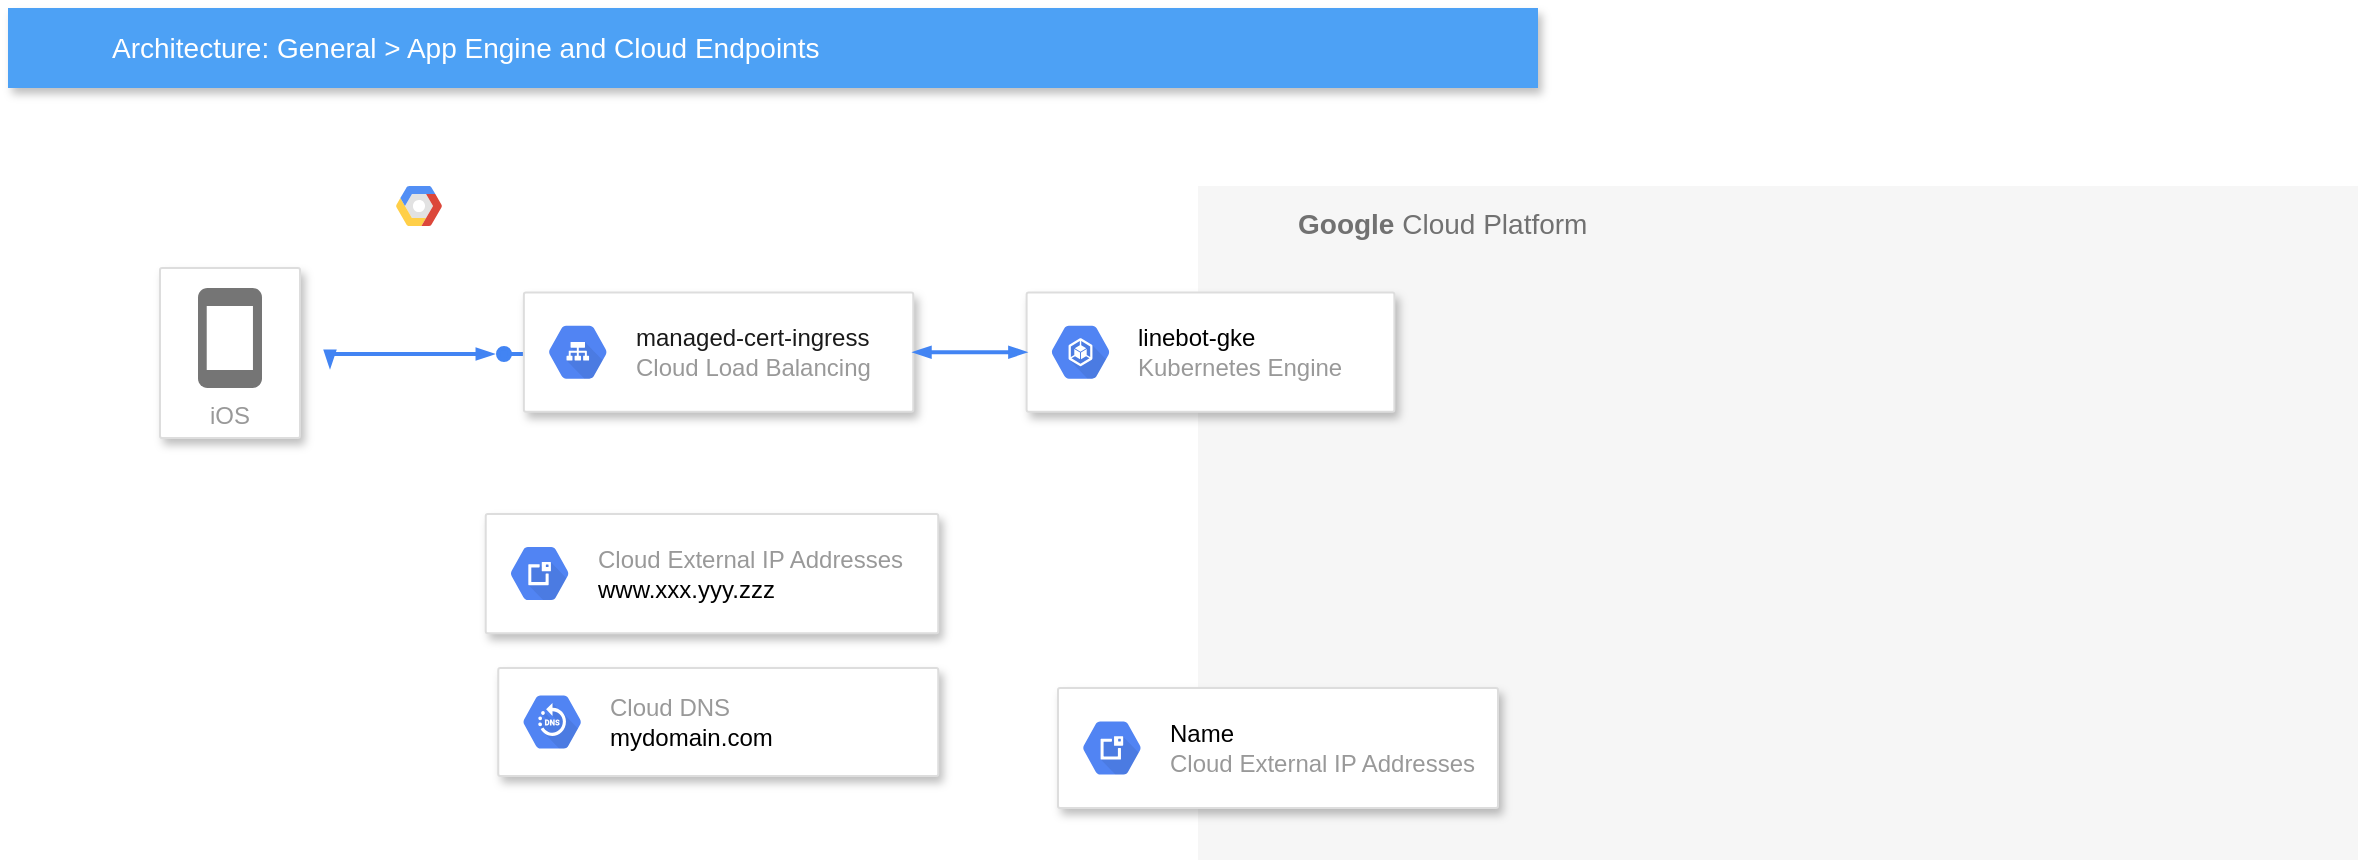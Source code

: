 <mxfile version="17.4.0" type="github">
  <diagram id="f106602c-feb2-e66a-4537-3a34d633f6aa" name="Page-1">
    <mxGraphModel dx="1186" dy="618" grid="1" gridSize="10" guides="1" tooltips="1" connect="1" arrows="1" fold="1" page="1" pageScale="1" pageWidth="1169" pageHeight="827" background="none" math="0" shadow="0">
      <root>
        <mxCell id="0" />
        <mxCell id="1" parent="0" />
        <mxCell id="14" value="&lt;b&gt;Google &lt;/b&gt;Cloud Platform" style="fillColor=#F6F6F6;strokeColor=none;shadow=0;gradientColor=none;fontSize=14;align=left;spacing=10;fontColor=#717171;9E9E9E;verticalAlign=top;spacingTop=-4;fontStyle=0;spacingLeft=40;html=1;container=0;" parent="1" vertex="1">
          <mxGeometry x="680" y="129" width="580" height="337" as="geometry" />
        </mxCell>
        <mxCell id="2" value="Architecture: General &amp;gt; App Engine and Cloud Endpoints" style="fillColor=#4DA1F5;strokeColor=none;shadow=1;gradientColor=none;fontSize=14;align=left;spacingLeft=50;fontColor=#ffffff;html=1;" parent="1" vertex="1">
          <mxGeometry x="85" y="40" width="765" height="40" as="geometry" />
        </mxCell>
        <mxCell id="8" value="" style="edgeStyle=elbowEdgeStyle;fontSize=12;html=1;endArrow=oval;endFill=1;rounded=0;strokeWidth=2;endSize=6;startSize=4;dashed=0;strokeColor=#4284F3;elbow=vertical;" parent="1" edge="1">
          <mxGeometry width="100" relative="1" as="geometry">
            <mxPoint x="213" y="212.94" as="sourcePoint" />
            <mxPoint x="223" y="213" as="targetPoint" />
          </mxGeometry>
        </mxCell>
        <mxCell id="18" value="" style="edgeStyle=orthogonalEdgeStyle;fontSize=12;html=1;endArrow=blockThin;endFill=1;rounded=0;strokeWidth=2;endSize=4;startSize=4;dashed=0;strokeColor=#4284F3;startArrow=blockThin;startFill=1;" parent="1" edge="1">
          <mxGeometry width="100" relative="1" as="geometry">
            <mxPoint x="246" y="220" as="sourcePoint" />
            <mxPoint x="328" y="213" as="targetPoint" />
            <Array as="points">
              <mxPoint x="281" y="213" />
              <mxPoint x="281" y="213" />
            </Array>
          </mxGeometry>
        </mxCell>
        <mxCell id="21" value="" style="edgeStyle=orthogonalEdgeStyle;fontSize=12;html=1;endArrow=oval;endFill=1;rounded=0;strokeWidth=2;endSize=6;startSize=4;dashed=0;strokeColor=#4284F3;" parent="1" edge="1">
          <mxGeometry width="100" relative="1" as="geometry">
            <mxPoint x="343" y="213" as="sourcePoint" />
            <mxPoint x="332.99" y="212.913" as="targetPoint" />
          </mxGeometry>
        </mxCell>
        <mxCell id="6" value="iOS" style="strokeColor=#dddddd;fillColor=#ffffff;shadow=1;strokeWidth=1;rounded=1;absoluteArcSize=1;arcSize=2;labelPosition=center;verticalLabelPosition=middle;align=center;verticalAlign=bottom;spacingLeft=0;fontColor=#999999;fontSize=12;whiteSpace=wrap;spacingBottom=2;html=1;" parent="1" vertex="1">
          <mxGeometry x="161" y="170" width="70" height="85" as="geometry" />
        </mxCell>
        <mxCell id="7" value="" style="dashed=0;html=1;fillColor=#757575;strokeColor=none;shape=mxgraph.gcp2.phone;part=1;" parent="6" vertex="1">
          <mxGeometry x="0.5" width="32" height="50" relative="1" as="geometry">
            <mxPoint x="-16" y="10" as="offset" />
          </mxGeometry>
        </mxCell>
        <mxCell id="15" value="" style="shape=mxgraph.gcp2.google_cloud_platform;fillColor=#F6F6F6;strokeColor=none;shadow=0;gradientColor=none;" parent="1" vertex="1">
          <mxGeometry x="279" y="129" width="23" height="20" as="geometry">
            <mxPoint x="20" y="10" as="offset" />
          </mxGeometry>
        </mxCell>
        <mxCell id="_XGDpj7YCTwnzZgyufAH-27" value="" style="strokeColor=#dddddd;shadow=1;strokeWidth=1;rounded=1;absoluteArcSize=1;arcSize=2;" vertex="1" parent="1">
          <mxGeometry x="323.86" y="293" width="226.27" height="59.59" as="geometry" />
        </mxCell>
        <mxCell id="_XGDpj7YCTwnzZgyufAH-28" value="Cloud External IP Addresses&lt;br&gt;&lt;span style=&quot;color: rgb(0 , 0 , 0)&quot;&gt;www.xxx.yyy.zzz&lt;/span&gt;" style="sketch=0;dashed=0;connectable=0;html=1;fillColor=#5184F3;strokeColor=none;shape=mxgraph.gcp2.hexIcon;prIcon=cloud_external_ip_addresses;part=1;labelPosition=right;verticalLabelPosition=middle;align=left;verticalAlign=middle;spacingLeft=5;fontColor=#999999;fontSize=12;" vertex="1" parent="_XGDpj7YCTwnzZgyufAH-27">
          <mxGeometry y="0.5" width="44" height="39" relative="1" as="geometry">
            <mxPoint x="5" y="-19.5" as="offset" />
          </mxGeometry>
        </mxCell>
        <mxCell id="_XGDpj7YCTwnzZgyufAH-29" value="" style="strokeColor=#dddddd;shadow=1;strokeWidth=1;rounded=1;absoluteArcSize=1;arcSize=2;" vertex="1" parent="1">
          <mxGeometry x="594.306" y="182.303" width="183.878" height="59.586" as="geometry" />
        </mxCell>
        <mxCell id="_XGDpj7YCTwnzZgyufAH-30" value="&lt;font color=&quot;#000000&quot;&gt;linebot-gke&lt;/font&gt;&lt;br&gt;Kubernetes Engine" style="sketch=0;dashed=0;connectable=0;html=1;fillColor=#5184F3;strokeColor=none;shape=mxgraph.gcp2.hexIcon;prIcon=container_engine;part=1;labelPosition=right;verticalLabelPosition=middle;align=left;verticalAlign=middle;spacingLeft=5;fontColor=#999999;fontSize=12;" vertex="1" parent="_XGDpj7YCTwnzZgyufAH-29">
          <mxGeometry y="0.5" width="44" height="39" relative="1" as="geometry">
            <mxPoint x="5" y="-19.5" as="offset" />
          </mxGeometry>
        </mxCell>
        <mxCell id="_XGDpj7YCTwnzZgyufAH-31" value="" style="strokeColor=#dddddd;shadow=1;strokeWidth=1;rounded=1;absoluteArcSize=1;arcSize=2;" vertex="1" parent="1">
          <mxGeometry x="342.939" y="182.303" width="194.694" height="59.586" as="geometry" />
        </mxCell>
        <mxCell id="_XGDpj7YCTwnzZgyufAH-32" value="&lt;font color=&quot;#1a1a1a&quot;&gt;managed-cert-ingress&lt;/font&gt;&lt;br&gt;Cloud Load Balancing" style="sketch=0;dashed=0;connectable=0;html=1;fillColor=#5184F3;strokeColor=none;shape=mxgraph.gcp2.hexIcon;prIcon=cloud_load_balancing;part=1;labelPosition=right;verticalLabelPosition=middle;align=left;verticalAlign=middle;spacingLeft=5;fontColor=#999999;fontSize=12;" vertex="1" parent="_XGDpj7YCTwnzZgyufAH-31">
          <mxGeometry y="0.5" width="44" height="39" relative="1" as="geometry">
            <mxPoint x="5" y="-19.5" as="offset" />
          </mxGeometry>
        </mxCell>
        <mxCell id="25" value="" style="edgeStyle=orthogonalEdgeStyle;fontSize=12;html=1;endArrow=blockThin;endFill=1;rounded=0;strokeWidth=2;endSize=4;startSize=4;dashed=0;strokeColor=#4284F3;startArrow=blockThin;startFill=1;entryX=0;entryY=0.5;entryDx=0;entryDy=0;exitX=1;exitY=0.5;exitDx=0;exitDy=0;" parent="1" source="_XGDpj7YCTwnzZgyufAH-31" target="_XGDpj7YCTwnzZgyufAH-29" edge="1">
          <mxGeometry width="100" relative="1" as="geometry">
            <mxPoint x="241.367" y="221.028" as="sourcePoint" />
            <mxPoint x="581" y="225" as="targetPoint" />
            <Array as="points" />
          </mxGeometry>
        </mxCell>
        <mxCell id="_XGDpj7YCTwnzZgyufAH-45" value="" style="strokeColor=#dddddd;shadow=1;strokeWidth=1;rounded=1;absoluteArcSize=1;arcSize=2;fontColor=#1A1A1A;" vertex="1" parent="1">
          <mxGeometry x="330.13" y="370" width="220" height="54" as="geometry" />
        </mxCell>
        <mxCell id="_XGDpj7YCTwnzZgyufAH-46" value="Cloud DNS&lt;br&gt;&lt;span style=&quot;color: rgb(0 , 0 , 0)&quot;&gt;mydomain.com&lt;/span&gt;" style="sketch=0;dashed=0;connectable=0;html=1;fillColor=#5184F3;strokeColor=none;shape=mxgraph.gcp2.hexIcon;prIcon=cloud_dns;part=1;labelPosition=right;verticalLabelPosition=middle;align=left;verticalAlign=middle;spacingLeft=5;fontColor=#999999;fontSize=12;" vertex="1" parent="_XGDpj7YCTwnzZgyufAH-45">
          <mxGeometry y="0.5" width="44" height="39" relative="1" as="geometry">
            <mxPoint x="5" y="-19.5" as="offset" />
          </mxGeometry>
        </mxCell>
        <mxCell id="_XGDpj7YCTwnzZgyufAH-55" value="" style="strokeColor=#dddddd;shadow=1;strokeWidth=1;rounded=1;absoluteArcSize=1;arcSize=2;fontColor=#1A1A1A;" vertex="1" parent="1">
          <mxGeometry x="610" y="380" width="220" height="60" as="geometry" />
        </mxCell>
        <mxCell id="_XGDpj7YCTwnzZgyufAH-56" value="&lt;font color=&quot;#000000&quot;&gt;Name&lt;/font&gt;&lt;br&gt;Cloud External IP Addresses" style="sketch=0;dashed=0;connectable=0;html=1;fillColor=#5184F3;strokeColor=none;shape=mxgraph.gcp2.hexIcon;prIcon=cloud_external_ip_addresses;part=1;labelPosition=right;verticalLabelPosition=middle;align=left;verticalAlign=middle;spacingLeft=5;fontColor=#999999;fontSize=12;" vertex="1" parent="_XGDpj7YCTwnzZgyufAH-55">
          <mxGeometry y="0.5" width="44" height="39" relative="1" as="geometry">
            <mxPoint x="5" y="-19.5" as="offset" />
          </mxGeometry>
        </mxCell>
      </root>
    </mxGraphModel>
  </diagram>
</mxfile>

